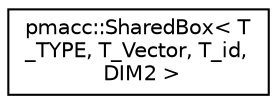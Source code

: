 digraph "Graphical Class Hierarchy"
{
 // LATEX_PDF_SIZE
  edge [fontname="Helvetica",fontsize="10",labelfontname="Helvetica",labelfontsize="10"];
  node [fontname="Helvetica",fontsize="10",shape=record];
  rankdir="LR";
  Node0 [label="pmacc::SharedBox\< T\l_TYPE, T_Vector, T_id,\l DIM2 \>",height=0.2,width=0.4,color="black", fillcolor="white", style="filled",URL="$classpmacc_1_1_shared_box_3_01_t___t_y_p_e_00_01_t___vector_00_01_t__id_00_01_d_i_m2_01_4.html",tooltip=" "];
}

